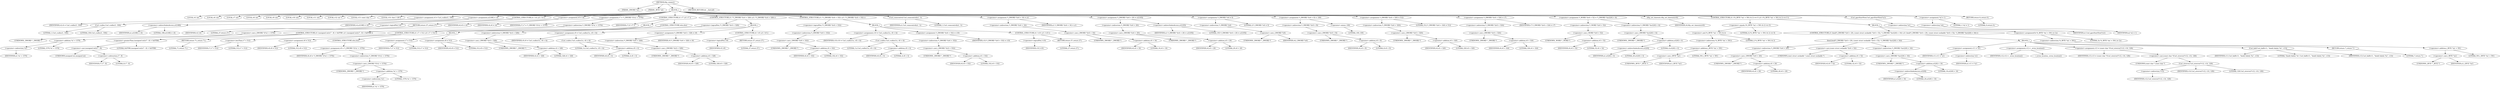 digraph tftp_connect {  
"1000111" [label = "(METHOD,tftp_connect)" ]
"1000112" [label = "(PARAM,_DWORD *a1)" ]
"1000113" [label = "(PARAM,_BYTE *a2)" ]
"1000114" [label = "(BLOCK,,)" ]
"1000115" [label = "(LOCAL,v4: int)" ]
"1000116" [label = "(LOCAL,v6: int)" ]
"1000117" [label = "(LOCAL,v7: int)" ]
"1000118" [label = "(LOCAL,v8: int)" ]
"1000119" [label = "(LOCAL,v9: int)" ]
"1000120" [label = "(LOCAL,v10: int)" ]
"1000121" [label = "(LOCAL,v11: int)" ]
"1000122" [label = "(LOCAL,v12: int *)" ]
"1000123" [label = "(LOCAL,v13: const char *)" ]
"1000124" [label = "(LOCAL,v14: char [ 128 ])" ]
"1000125" [label = "(<operator>.assignment,v4 = Curl_ccalloc(1, 336))" ]
"1000126" [label = "(IDENTIFIER,v4,v4 = Curl_ccalloc(1, 336))" ]
"1000127" [label = "(Curl_ccalloc,Curl_ccalloc(1, 336))" ]
"1000128" [label = "(LITERAL,1,Curl_ccalloc(1, 336))" ]
"1000129" [label = "(LITERAL,336,Curl_ccalloc(1, 336))" ]
"1000130" [label = "(<operator>.assignment,a1[188] = v4)" ]
"1000131" [label = "(<operator>.indirectIndexAccess,a1[188])" ]
"1000132" [label = "(IDENTIFIER,a1,a1[188] = v4)" ]
"1000133" [label = "(LITERAL,188,a1[188] = v4)" ]
"1000134" [label = "(IDENTIFIER,v4,a1[188] = v4)" ]
"1000135" [label = "(CONTROL_STRUCTURE,if ( !v4 ),if ( !v4 ))" ]
"1000136" [label = "(<operator>.logicalNot,!v4)" ]
"1000137" [label = "(IDENTIFIER,v4,!v4)" ]
"1000138" [label = "(RETURN,return 27;,return 27;)" ]
"1000139" [label = "(LITERAL,27,return 27;)" ]
"1000140" [label = "(<operator>.assignment,v6 = v4)" ]
"1000141" [label = "(IDENTIFIER,v6,v6 = v4)" ]
"1000142" [label = "(IDENTIFIER,v4,v6 = v4)" ]
"1000143" [label = "(<operator>.assignment,v7 = *(_DWORD *)(*a1 + 1576))" ]
"1000144" [label = "(IDENTIFIER,v7,v7 = *(_DWORD *)(*a1 + 1576))" ]
"1000145" [label = "(<operator>.indirection,*(_DWORD *)(*a1 + 1576))" ]
"1000146" [label = "(<operator>.cast,(_DWORD *)(*a1 + 1576))" ]
"1000147" [label = "(UNKNOWN,_DWORD *,_DWORD *)" ]
"1000148" [label = "(<operator>.addition,*a1 + 1576)" ]
"1000149" [label = "(<operator>.indirection,*a1)" ]
"1000150" [label = "(IDENTIFIER,a1,*a1 + 1576)" ]
"1000151" [label = "(LITERAL,1576,*a1 + 1576)" ]
"1000152" [label = "(CONTROL_STRUCTURE,if ( v7 ),if ( v7 ))" ]
"1000153" [label = "(IDENTIFIER,v7,if ( v7 ))" ]
"1000154" [label = "(BLOCK,,)" ]
"1000155" [label = "(CONTROL_STRUCTURE,if ( (unsigned int)(v7 - 8) > 0xFFB0 ),if ( (unsigned int)(v7 - 8) > 0xFFB0 ))" ]
"1000156" [label = "(<operator>.greaterThan,(unsigned int)(v7 - 8) > 0xFFB0)" ]
"1000157" [label = "(<operator>.cast,(unsigned int)(v7 - 8))" ]
"1000158" [label = "(UNKNOWN,unsigned int,unsigned int)" ]
"1000159" [label = "(<operator>.subtraction,v7 - 8)" ]
"1000160" [label = "(IDENTIFIER,v7,v7 - 8)" ]
"1000161" [label = "(LITERAL,8,v7 - 8)" ]
"1000162" [label = "(LITERAL,0xFFB0,(unsigned int)(v7 - 8) > 0xFFB0)" ]
"1000163" [label = "(RETURN,return 71;,return 71;)" ]
"1000164" [label = "(LITERAL,71,return 71;)" ]
"1000165" [label = "(CONTROL_STRUCTURE,if ( v7 < 512 ),if ( v7 < 512 ))" ]
"1000166" [label = "(<operator>.lessThan,v7 < 512)" ]
"1000167" [label = "(IDENTIFIER,v7,v7 < 512)" ]
"1000168" [label = "(LITERAL,512,v7 < 512)" ]
"1000169" [label = "(<operator>.assignment,v8 = 512)" ]
"1000170" [label = "(IDENTIFIER,v8,v8 = 512)" ]
"1000171" [label = "(LITERAL,512,v8 = 512)" ]
"1000172" [label = "(CONTROL_STRUCTURE,else,else)" ]
"1000173" [label = "(<operator>.assignment,v8 = *(_DWORD *)(*a1 + 1576))" ]
"1000174" [label = "(IDENTIFIER,v8,v8 = *(_DWORD *)(*a1 + 1576))" ]
"1000175" [label = "(<operator>.indirection,*(_DWORD *)(*a1 + 1576))" ]
"1000176" [label = "(<operator>.cast,(_DWORD *)(*a1 + 1576))" ]
"1000177" [label = "(UNKNOWN,_DWORD *,_DWORD *)" ]
"1000178" [label = "(<operator>.addition,*a1 + 1576)" ]
"1000179" [label = "(<operator>.indirection,*a1)" ]
"1000180" [label = "(IDENTIFIER,a1,*a1 + 1576)" ]
"1000181" [label = "(LITERAL,1576,*a1 + 1576)" ]
"1000182" [label = "(CONTROL_STRUCTURE,else,else)" ]
"1000183" [label = "(BLOCK,,)" ]
"1000184" [label = "(<operator>.assignment,v7 = 512)" ]
"1000185" [label = "(IDENTIFIER,v7,v7 = 512)" ]
"1000186" [label = "(LITERAL,512,v7 = 512)" ]
"1000187" [label = "(<operator>.assignment,v8 = 512)" ]
"1000188" [label = "(IDENTIFIER,v8,v8 = 512)" ]
"1000189" [label = "(LITERAL,512,v8 = 512)" ]
"1000190" [label = "(CONTROL_STRUCTURE,if ( !*(_DWORD *)(v4 + 328) ),if ( !*(_DWORD *)(v4 + 328) ))" ]
"1000191" [label = "(<operator>.logicalNot,!*(_DWORD *)(v4 + 328))" ]
"1000192" [label = "(<operator>.indirection,*(_DWORD *)(v4 + 328))" ]
"1000193" [label = "(<operator>.cast,(_DWORD *)(v4 + 328))" ]
"1000194" [label = "(UNKNOWN,_DWORD *,_DWORD *)" ]
"1000195" [label = "(<operator>.addition,v4 + 328)" ]
"1000196" [label = "(IDENTIFIER,v4,v4 + 328)" ]
"1000197" [label = "(LITERAL,328,v4 + 328)" ]
"1000198" [label = "(BLOCK,,)" ]
"1000199" [label = "(<operator>.assignment,v9 = Curl_ccalloc(1u, v8 + 4))" ]
"1000200" [label = "(IDENTIFIER,v9,v9 = Curl_ccalloc(1u, v8 + 4))" ]
"1000201" [label = "(Curl_ccalloc,Curl_ccalloc(1u, v8 + 4))" ]
"1000202" [label = "(LITERAL,1u,Curl_ccalloc(1u, v8 + 4))" ]
"1000203" [label = "(<operator>.addition,v8 + 4)" ]
"1000204" [label = "(IDENTIFIER,v8,v8 + 4)" ]
"1000205" [label = "(LITERAL,4,v8 + 4)" ]
"1000206" [label = "(<operator>.assignment,*(_DWORD *)(v6 + 328) = v9)" ]
"1000207" [label = "(<operator>.indirection,*(_DWORD *)(v6 + 328))" ]
"1000208" [label = "(<operator>.cast,(_DWORD *)(v6 + 328))" ]
"1000209" [label = "(UNKNOWN,_DWORD *,_DWORD *)" ]
"1000210" [label = "(<operator>.addition,v6 + 328)" ]
"1000211" [label = "(IDENTIFIER,v6,v6 + 328)" ]
"1000212" [label = "(LITERAL,328,v6 + 328)" ]
"1000213" [label = "(IDENTIFIER,v9,*(_DWORD *)(v6 + 328) = v9)" ]
"1000214" [label = "(CONTROL_STRUCTURE,if ( !v9 ),if ( !v9 ))" ]
"1000215" [label = "(<operator>.logicalNot,!v9)" ]
"1000216" [label = "(IDENTIFIER,v9,!v9)" ]
"1000217" [label = "(RETURN,return 27;,return 27;)" ]
"1000218" [label = "(LITERAL,27,return 27;)" ]
"1000219" [label = "(CONTROL_STRUCTURE,if ( !*(_DWORD *)(v6 + 332) ),if ( !*(_DWORD *)(v6 + 332) ))" ]
"1000220" [label = "(<operator>.logicalNot,!*(_DWORD *)(v6 + 332))" ]
"1000221" [label = "(<operator>.indirection,*(_DWORD *)(v6 + 332))" ]
"1000222" [label = "(<operator>.cast,(_DWORD *)(v6 + 332))" ]
"1000223" [label = "(UNKNOWN,_DWORD *,_DWORD *)" ]
"1000224" [label = "(<operator>.addition,v6 + 332)" ]
"1000225" [label = "(IDENTIFIER,v6,v6 + 332)" ]
"1000226" [label = "(LITERAL,332,v6 + 332)" ]
"1000227" [label = "(BLOCK,,)" ]
"1000228" [label = "(<operator>.assignment,v10 = Curl_ccalloc(1u, v8 + 4))" ]
"1000229" [label = "(IDENTIFIER,v10,v10 = Curl_ccalloc(1u, v8 + 4))" ]
"1000230" [label = "(Curl_ccalloc,Curl_ccalloc(1u, v8 + 4))" ]
"1000231" [label = "(LITERAL,1u,Curl_ccalloc(1u, v8 + 4))" ]
"1000232" [label = "(<operator>.addition,v8 + 4)" ]
"1000233" [label = "(IDENTIFIER,v8,v8 + 4)" ]
"1000234" [label = "(LITERAL,4,v8 + 4)" ]
"1000235" [label = "(<operator>.assignment,*(_DWORD *)(v6 + 332) = v10)" ]
"1000236" [label = "(<operator>.indirection,*(_DWORD *)(v6 + 332))" ]
"1000237" [label = "(<operator>.cast,(_DWORD *)(v6 + 332))" ]
"1000238" [label = "(UNKNOWN,_DWORD *,_DWORD *)" ]
"1000239" [label = "(<operator>.addition,v6 + 332)" ]
"1000240" [label = "(IDENTIFIER,v6,v6 + 332)" ]
"1000241" [label = "(LITERAL,332,v6 + 332)" ]
"1000242" [label = "(IDENTIFIER,v10,*(_DWORD *)(v6 + 332) = v10)" ]
"1000243" [label = "(CONTROL_STRUCTURE,if ( !v10 ),if ( !v10 ))" ]
"1000244" [label = "(<operator>.logicalNot,!v10)" ]
"1000245" [label = "(IDENTIFIER,v10,!v10)" ]
"1000246" [label = "(RETURN,return 27;,return 27;)" ]
"1000247" [label = "(LITERAL,27,return 27;)" ]
"1000248" [label = "(Curl_conncontrol,Curl_conncontrol(a1, 1))" ]
"1000249" [label = "(IDENTIFIER,a1,Curl_conncontrol(a1, 1))" ]
"1000250" [label = "(LITERAL,1,Curl_conncontrol(a1, 1))" ]
"1000251" [label = "(<operator>.assignment,*(_DWORD *)(v6 + 16) = a1)" ]
"1000252" [label = "(<operator>.indirection,*(_DWORD *)(v6 + 16))" ]
"1000253" [label = "(<operator>.cast,(_DWORD *)(v6 + 16))" ]
"1000254" [label = "(UNKNOWN,_DWORD *,_DWORD *)" ]
"1000255" [label = "(<operator>.addition,v6 + 16)" ]
"1000256" [label = "(IDENTIFIER,v6,v6 + 16)" ]
"1000257" [label = "(LITERAL,16,v6 + 16)" ]
"1000258" [label = "(IDENTIFIER,a1,*(_DWORD *)(v6 + 16) = a1)" ]
"1000259" [label = "(<operator>.assignment,*(_DWORD *)(v6 + 20) = a1[105])" ]
"1000260" [label = "(<operator>.indirection,*(_DWORD *)(v6 + 20))" ]
"1000261" [label = "(<operator>.cast,(_DWORD *)(v6 + 20))" ]
"1000262" [label = "(UNKNOWN,_DWORD *,_DWORD *)" ]
"1000263" [label = "(<operator>.addition,v6 + 20)" ]
"1000264" [label = "(IDENTIFIER,v6,v6 + 20)" ]
"1000265" [label = "(LITERAL,20,v6 + 20)" ]
"1000266" [label = "(<operator>.indirectIndexAccess,a1[105])" ]
"1000267" [label = "(IDENTIFIER,a1,*(_DWORD *)(v6 + 20) = a1[105])" ]
"1000268" [label = "(LITERAL,105,*(_DWORD *)(v6 + 20) = a1[105])" ]
"1000269" [label = "(<operator>.assignment,*(_DWORD *)v6 = 0)" ]
"1000270" [label = "(<operator>.indirection,*(_DWORD *)v6)" ]
"1000271" [label = "(<operator>.cast,(_DWORD *)v6)" ]
"1000272" [label = "(UNKNOWN,_DWORD *,_DWORD *)" ]
"1000273" [label = "(IDENTIFIER,v6,(_DWORD *)v6)" ]
"1000274" [label = "(LITERAL,0,*(_DWORD *)v6 = 0)" ]
"1000275" [label = "(<operator>.assignment,*(_DWORD *)(v6 + 8) = -100)" ]
"1000276" [label = "(<operator>.indirection,*(_DWORD *)(v6 + 8))" ]
"1000277" [label = "(<operator>.cast,(_DWORD *)(v6 + 8))" ]
"1000278" [label = "(UNKNOWN,_DWORD *,_DWORD *)" ]
"1000279" [label = "(<operator>.addition,v6 + 8)" ]
"1000280" [label = "(IDENTIFIER,v6,v6 + 8)" ]
"1000281" [label = "(LITERAL,8,v6 + 8)" ]
"1000282" [label = "(<operator>.minus,-100)" ]
"1000283" [label = "(LITERAL,100,-100)" ]
"1000284" [label = "(<operator>.assignment,*(_DWORD *)(v6 + 320) = 512)" ]
"1000285" [label = "(<operator>.indirection,*(_DWORD *)(v6 + 320))" ]
"1000286" [label = "(<operator>.cast,(_DWORD *)(v6 + 320))" ]
"1000287" [label = "(UNKNOWN,_DWORD *,_DWORD *)" ]
"1000288" [label = "(<operator>.addition,v6 + 320)" ]
"1000289" [label = "(IDENTIFIER,v6,v6 + 320)" ]
"1000290" [label = "(LITERAL,320,v6 + 320)" ]
"1000291" [label = "(LITERAL,512,*(_DWORD *)(v6 + 320) = 512)" ]
"1000292" [label = "(<operator>.assignment,*(_DWORD *)(v6 + 324) = v7)" ]
"1000293" [label = "(<operator>.indirection,*(_DWORD *)(v6 + 324))" ]
"1000294" [label = "(<operator>.cast,(_DWORD *)(v6 + 324))" ]
"1000295" [label = "(UNKNOWN,_DWORD *,_DWORD *)" ]
"1000296" [label = "(<operator>.addition,v6 + 324)" ]
"1000297" [label = "(IDENTIFIER,v6,v6 + 324)" ]
"1000298" [label = "(LITERAL,324,v6 + 324)" ]
"1000299" [label = "(IDENTIFIER,v7,*(_DWORD *)(v6 + 324) = v7)" ]
"1000300" [label = "(<operator>.assignment,*(_WORD *)(v6 + 52) = *(_DWORD *)(a1[20] + 4))" ]
"1000301" [label = "(<operator>.indirection,*(_WORD *)(v6 + 52))" ]
"1000302" [label = "(<operator>.cast,(_WORD *)(v6 + 52))" ]
"1000303" [label = "(UNKNOWN,_WORD *,_WORD *)" ]
"1000304" [label = "(<operator>.addition,v6 + 52)" ]
"1000305" [label = "(IDENTIFIER,v6,v6 + 52)" ]
"1000306" [label = "(LITERAL,52,v6 + 52)" ]
"1000307" [label = "(<operator>.indirection,*(_DWORD *)(a1[20] + 4))" ]
"1000308" [label = "(<operator>.cast,(_DWORD *)(a1[20] + 4))" ]
"1000309" [label = "(UNKNOWN,_DWORD *,_DWORD *)" ]
"1000310" [label = "(<operator>.addition,a1[20] + 4)" ]
"1000311" [label = "(<operator>.indirectIndexAccess,a1[20])" ]
"1000312" [label = "(IDENTIFIER,a1,a1[20] + 4)" ]
"1000313" [label = "(LITERAL,20,a1[20] + 4)" ]
"1000314" [label = "(LITERAL,4,a1[20] + 4)" ]
"1000315" [label = "(tftp_set_timeouts,tftp_set_timeouts(v6))" ]
"1000316" [label = "(IDENTIFIER,v6,tftp_set_timeouts(v6))" ]
"1000317" [label = "(CONTROL_STRUCTURE,if ( (*((_BYTE *)a1 + 591) & 2) == 0 ),if ( (*((_BYTE *)a1 + 591) & 2) == 0 ))" ]
"1000318" [label = "(<operator>.equals,(*((_BYTE *)a1 + 591) & 2) == 0)" ]
"1000319" [label = "(<operator>.and,*((_BYTE *)a1 + 591) & 2)" ]
"1000320" [label = "(<operator>.indirection,*((_BYTE *)a1 + 591))" ]
"1000321" [label = "(<operator>.addition,(_BYTE *)a1 + 591)" ]
"1000322" [label = "(<operator>.cast,(_BYTE *)a1)" ]
"1000323" [label = "(UNKNOWN,_BYTE *,_BYTE *)" ]
"1000324" [label = "(IDENTIFIER,a1,(_BYTE *)a1)" ]
"1000325" [label = "(LITERAL,591,(_BYTE *)a1 + 591)" ]
"1000326" [label = "(LITERAL,2,*((_BYTE *)a1 + 591) & 2)" ]
"1000327" [label = "(LITERAL,0,(*((_BYTE *)a1 + 591) & 2) == 0)" ]
"1000328" [label = "(BLOCK,,)" ]
"1000329" [label = "(CONTROL_STRUCTURE,if ( bind(*(_DWORD *)(v6 + 20), (const struct sockaddr *)(v6 + 52), *(_DWORD *)(a1[20] + 16)) ),if ( bind(*(_DWORD *)(v6 + 20), (const struct sockaddr *)(v6 + 52), *(_DWORD *)(a1[20] + 16)) ))" ]
"1000330" [label = "(bind,bind(*(_DWORD *)(v6 + 20), (const struct sockaddr *)(v6 + 52), *(_DWORD *)(a1[20] + 16)))" ]
"1000331" [label = "(<operator>.indirection,*(_DWORD *)(v6 + 20))" ]
"1000332" [label = "(<operator>.cast,(_DWORD *)(v6 + 20))" ]
"1000333" [label = "(UNKNOWN,_DWORD *,_DWORD *)" ]
"1000334" [label = "(<operator>.addition,v6 + 20)" ]
"1000335" [label = "(IDENTIFIER,v6,v6 + 20)" ]
"1000336" [label = "(LITERAL,20,v6 + 20)" ]
"1000337" [label = "(<operator>.cast,(const struct sockaddr *)(v6 + 52))" ]
"1000338" [label = "(UNKNOWN,const struct sockaddr *,const struct sockaddr *)" ]
"1000339" [label = "(<operator>.addition,v6 + 52)" ]
"1000340" [label = "(IDENTIFIER,v6,v6 + 52)" ]
"1000341" [label = "(LITERAL,52,v6 + 52)" ]
"1000342" [label = "(<operator>.indirection,*(_DWORD *)(a1[20] + 16))" ]
"1000343" [label = "(<operator>.cast,(_DWORD *)(a1[20] + 16))" ]
"1000344" [label = "(UNKNOWN,_DWORD *,_DWORD *)" ]
"1000345" [label = "(<operator>.addition,a1[20] + 16)" ]
"1000346" [label = "(<operator>.indirectIndexAccess,a1[20])" ]
"1000347" [label = "(IDENTIFIER,a1,a1[20] + 16)" ]
"1000348" [label = "(LITERAL,20,a1[20] + 16)" ]
"1000349" [label = "(LITERAL,16,a1[20] + 16)" ]
"1000350" [label = "(BLOCK,,)" ]
"1000351" [label = "(<operator>.assignment,v11 = *a1)" ]
"1000352" [label = "(IDENTIFIER,v11,v11 = *a1)" ]
"1000353" [label = "(<operator>.indirection,*a1)" ]
"1000354" [label = "(IDENTIFIER,a1,v11 = *a1)" ]
"1000355" [label = "(<operator>.assignment,v12 = _errno_location())" ]
"1000356" [label = "(IDENTIFIER,v12,v12 = _errno_location())" ]
"1000357" [label = "(_errno_location,_errno_location())" ]
"1000358" [label = "(<operator>.assignment,v13 = (const char *)Curl_strerror(*v12, v14, 128))" ]
"1000359" [label = "(IDENTIFIER,v13,v13 = (const char *)Curl_strerror(*v12, v14, 128))" ]
"1000360" [label = "(<operator>.cast,(const char *)Curl_strerror(*v12, v14, 128))" ]
"1000361" [label = "(UNKNOWN,const char *,const char *)" ]
"1000362" [label = "(Curl_strerror,Curl_strerror(*v12, v14, 128))" ]
"1000363" [label = "(<operator>.indirection,*v12)" ]
"1000364" [label = "(IDENTIFIER,v12,Curl_strerror(*v12, v14, 128))" ]
"1000365" [label = "(IDENTIFIER,v14,Curl_strerror(*v12, v14, 128))" ]
"1000366" [label = "(LITERAL,128,Curl_strerror(*v12, v14, 128))" ]
"1000367" [label = "(Curl_failf,Curl_failf(v11, \"bind() failed; %s\", v13))" ]
"1000368" [label = "(IDENTIFIER,v11,Curl_failf(v11, \"bind() failed; %s\", v13))" ]
"1000369" [label = "(LITERAL,\"bind() failed; %s\",Curl_failf(v11, \"bind() failed; %s\", v13))" ]
"1000370" [label = "(IDENTIFIER,v13,Curl_failf(v11, \"bind() failed; %s\", v13))" ]
"1000371" [label = "(RETURN,return 7;,return 7;)" ]
"1000372" [label = "(LITERAL,7,return 7;)" ]
"1000373" [label = "(<operators>.assignmentOr,*((_BYTE *)a1 + 591) |= 2u)" ]
"1000374" [label = "(<operator>.indirection,*((_BYTE *)a1 + 591))" ]
"1000375" [label = "(<operator>.addition,(_BYTE *)a1 + 591)" ]
"1000376" [label = "(<operator>.cast,(_BYTE *)a1)" ]
"1000377" [label = "(UNKNOWN,_BYTE *,_BYTE *)" ]
"1000378" [label = "(IDENTIFIER,a1,(_BYTE *)a1)" ]
"1000379" [label = "(LITERAL,591,(_BYTE *)a1 + 591)" ]
"1000380" [label = "(LITERAL,2u,*((_BYTE *)a1 + 591) |= 2u)" ]
"1000381" [label = "(Curl_pgrsStartNow,Curl_pgrsStartNow(*a1))" ]
"1000382" [label = "(<operator>.indirection,*a1)" ]
"1000383" [label = "(IDENTIFIER,a1,Curl_pgrsStartNow(*a1))" ]
"1000384" [label = "(<operator>.assignment,*a2 = 1)" ]
"1000385" [label = "(<operator>.indirection,*a2)" ]
"1000386" [label = "(IDENTIFIER,a2,*a2 = 1)" ]
"1000387" [label = "(LITERAL,1,*a2 = 1)" ]
"1000388" [label = "(RETURN,return 0;,return 0;)" ]
"1000389" [label = "(LITERAL,0,return 0;)" ]
"1000390" [label = "(METHOD_RETURN,int __fastcall)" ]
  "1000111" -> "1000112" 
  "1000111" -> "1000113" 
  "1000111" -> "1000114" 
  "1000111" -> "1000390" 
  "1000114" -> "1000115" 
  "1000114" -> "1000116" 
  "1000114" -> "1000117" 
  "1000114" -> "1000118" 
  "1000114" -> "1000119" 
  "1000114" -> "1000120" 
  "1000114" -> "1000121" 
  "1000114" -> "1000122" 
  "1000114" -> "1000123" 
  "1000114" -> "1000124" 
  "1000114" -> "1000125" 
  "1000114" -> "1000130" 
  "1000114" -> "1000135" 
  "1000114" -> "1000140" 
  "1000114" -> "1000143" 
  "1000114" -> "1000152" 
  "1000114" -> "1000190" 
  "1000114" -> "1000219" 
  "1000114" -> "1000248" 
  "1000114" -> "1000251" 
  "1000114" -> "1000259" 
  "1000114" -> "1000269" 
  "1000114" -> "1000275" 
  "1000114" -> "1000284" 
  "1000114" -> "1000292" 
  "1000114" -> "1000300" 
  "1000114" -> "1000315" 
  "1000114" -> "1000317" 
  "1000114" -> "1000381" 
  "1000114" -> "1000384" 
  "1000114" -> "1000388" 
  "1000125" -> "1000126" 
  "1000125" -> "1000127" 
  "1000127" -> "1000128" 
  "1000127" -> "1000129" 
  "1000130" -> "1000131" 
  "1000130" -> "1000134" 
  "1000131" -> "1000132" 
  "1000131" -> "1000133" 
  "1000135" -> "1000136" 
  "1000135" -> "1000138" 
  "1000136" -> "1000137" 
  "1000138" -> "1000139" 
  "1000140" -> "1000141" 
  "1000140" -> "1000142" 
  "1000143" -> "1000144" 
  "1000143" -> "1000145" 
  "1000145" -> "1000146" 
  "1000146" -> "1000147" 
  "1000146" -> "1000148" 
  "1000148" -> "1000149" 
  "1000148" -> "1000151" 
  "1000149" -> "1000150" 
  "1000152" -> "1000153" 
  "1000152" -> "1000154" 
  "1000152" -> "1000182" 
  "1000154" -> "1000155" 
  "1000154" -> "1000165" 
  "1000155" -> "1000156" 
  "1000155" -> "1000163" 
  "1000156" -> "1000157" 
  "1000156" -> "1000162" 
  "1000157" -> "1000158" 
  "1000157" -> "1000159" 
  "1000159" -> "1000160" 
  "1000159" -> "1000161" 
  "1000163" -> "1000164" 
  "1000165" -> "1000166" 
  "1000165" -> "1000169" 
  "1000165" -> "1000172" 
  "1000166" -> "1000167" 
  "1000166" -> "1000168" 
  "1000169" -> "1000170" 
  "1000169" -> "1000171" 
  "1000172" -> "1000173" 
  "1000173" -> "1000174" 
  "1000173" -> "1000175" 
  "1000175" -> "1000176" 
  "1000176" -> "1000177" 
  "1000176" -> "1000178" 
  "1000178" -> "1000179" 
  "1000178" -> "1000181" 
  "1000179" -> "1000180" 
  "1000182" -> "1000183" 
  "1000183" -> "1000184" 
  "1000183" -> "1000187" 
  "1000184" -> "1000185" 
  "1000184" -> "1000186" 
  "1000187" -> "1000188" 
  "1000187" -> "1000189" 
  "1000190" -> "1000191" 
  "1000190" -> "1000198" 
  "1000191" -> "1000192" 
  "1000192" -> "1000193" 
  "1000193" -> "1000194" 
  "1000193" -> "1000195" 
  "1000195" -> "1000196" 
  "1000195" -> "1000197" 
  "1000198" -> "1000199" 
  "1000198" -> "1000206" 
  "1000198" -> "1000214" 
  "1000199" -> "1000200" 
  "1000199" -> "1000201" 
  "1000201" -> "1000202" 
  "1000201" -> "1000203" 
  "1000203" -> "1000204" 
  "1000203" -> "1000205" 
  "1000206" -> "1000207" 
  "1000206" -> "1000213" 
  "1000207" -> "1000208" 
  "1000208" -> "1000209" 
  "1000208" -> "1000210" 
  "1000210" -> "1000211" 
  "1000210" -> "1000212" 
  "1000214" -> "1000215" 
  "1000214" -> "1000217" 
  "1000215" -> "1000216" 
  "1000217" -> "1000218" 
  "1000219" -> "1000220" 
  "1000219" -> "1000227" 
  "1000220" -> "1000221" 
  "1000221" -> "1000222" 
  "1000222" -> "1000223" 
  "1000222" -> "1000224" 
  "1000224" -> "1000225" 
  "1000224" -> "1000226" 
  "1000227" -> "1000228" 
  "1000227" -> "1000235" 
  "1000227" -> "1000243" 
  "1000228" -> "1000229" 
  "1000228" -> "1000230" 
  "1000230" -> "1000231" 
  "1000230" -> "1000232" 
  "1000232" -> "1000233" 
  "1000232" -> "1000234" 
  "1000235" -> "1000236" 
  "1000235" -> "1000242" 
  "1000236" -> "1000237" 
  "1000237" -> "1000238" 
  "1000237" -> "1000239" 
  "1000239" -> "1000240" 
  "1000239" -> "1000241" 
  "1000243" -> "1000244" 
  "1000243" -> "1000246" 
  "1000244" -> "1000245" 
  "1000246" -> "1000247" 
  "1000248" -> "1000249" 
  "1000248" -> "1000250" 
  "1000251" -> "1000252" 
  "1000251" -> "1000258" 
  "1000252" -> "1000253" 
  "1000253" -> "1000254" 
  "1000253" -> "1000255" 
  "1000255" -> "1000256" 
  "1000255" -> "1000257" 
  "1000259" -> "1000260" 
  "1000259" -> "1000266" 
  "1000260" -> "1000261" 
  "1000261" -> "1000262" 
  "1000261" -> "1000263" 
  "1000263" -> "1000264" 
  "1000263" -> "1000265" 
  "1000266" -> "1000267" 
  "1000266" -> "1000268" 
  "1000269" -> "1000270" 
  "1000269" -> "1000274" 
  "1000270" -> "1000271" 
  "1000271" -> "1000272" 
  "1000271" -> "1000273" 
  "1000275" -> "1000276" 
  "1000275" -> "1000282" 
  "1000276" -> "1000277" 
  "1000277" -> "1000278" 
  "1000277" -> "1000279" 
  "1000279" -> "1000280" 
  "1000279" -> "1000281" 
  "1000282" -> "1000283" 
  "1000284" -> "1000285" 
  "1000284" -> "1000291" 
  "1000285" -> "1000286" 
  "1000286" -> "1000287" 
  "1000286" -> "1000288" 
  "1000288" -> "1000289" 
  "1000288" -> "1000290" 
  "1000292" -> "1000293" 
  "1000292" -> "1000299" 
  "1000293" -> "1000294" 
  "1000294" -> "1000295" 
  "1000294" -> "1000296" 
  "1000296" -> "1000297" 
  "1000296" -> "1000298" 
  "1000300" -> "1000301" 
  "1000300" -> "1000307" 
  "1000301" -> "1000302" 
  "1000302" -> "1000303" 
  "1000302" -> "1000304" 
  "1000304" -> "1000305" 
  "1000304" -> "1000306" 
  "1000307" -> "1000308" 
  "1000308" -> "1000309" 
  "1000308" -> "1000310" 
  "1000310" -> "1000311" 
  "1000310" -> "1000314" 
  "1000311" -> "1000312" 
  "1000311" -> "1000313" 
  "1000315" -> "1000316" 
  "1000317" -> "1000318" 
  "1000317" -> "1000328" 
  "1000318" -> "1000319" 
  "1000318" -> "1000327" 
  "1000319" -> "1000320" 
  "1000319" -> "1000326" 
  "1000320" -> "1000321" 
  "1000321" -> "1000322" 
  "1000321" -> "1000325" 
  "1000322" -> "1000323" 
  "1000322" -> "1000324" 
  "1000328" -> "1000329" 
  "1000328" -> "1000373" 
  "1000329" -> "1000330" 
  "1000329" -> "1000350" 
  "1000330" -> "1000331" 
  "1000330" -> "1000337" 
  "1000330" -> "1000342" 
  "1000331" -> "1000332" 
  "1000332" -> "1000333" 
  "1000332" -> "1000334" 
  "1000334" -> "1000335" 
  "1000334" -> "1000336" 
  "1000337" -> "1000338" 
  "1000337" -> "1000339" 
  "1000339" -> "1000340" 
  "1000339" -> "1000341" 
  "1000342" -> "1000343" 
  "1000343" -> "1000344" 
  "1000343" -> "1000345" 
  "1000345" -> "1000346" 
  "1000345" -> "1000349" 
  "1000346" -> "1000347" 
  "1000346" -> "1000348" 
  "1000350" -> "1000351" 
  "1000350" -> "1000355" 
  "1000350" -> "1000358" 
  "1000350" -> "1000367" 
  "1000350" -> "1000371" 
  "1000351" -> "1000352" 
  "1000351" -> "1000353" 
  "1000353" -> "1000354" 
  "1000355" -> "1000356" 
  "1000355" -> "1000357" 
  "1000358" -> "1000359" 
  "1000358" -> "1000360" 
  "1000360" -> "1000361" 
  "1000360" -> "1000362" 
  "1000362" -> "1000363" 
  "1000362" -> "1000365" 
  "1000362" -> "1000366" 
  "1000363" -> "1000364" 
  "1000367" -> "1000368" 
  "1000367" -> "1000369" 
  "1000367" -> "1000370" 
  "1000371" -> "1000372" 
  "1000373" -> "1000374" 
  "1000373" -> "1000380" 
  "1000374" -> "1000375" 
  "1000375" -> "1000376" 
  "1000375" -> "1000379" 
  "1000376" -> "1000377" 
  "1000376" -> "1000378" 
  "1000381" -> "1000382" 
  "1000382" -> "1000383" 
  "1000384" -> "1000385" 
  "1000384" -> "1000387" 
  "1000385" -> "1000386" 
  "1000388" -> "1000389" 
}
